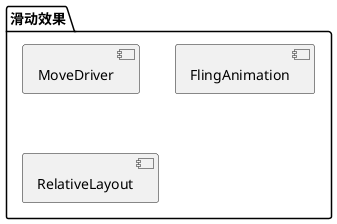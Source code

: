@startuml
/'component "RelativeLayout" as host
component "MoveDriver" as driver
component "FlingAnimation" as animation
'/

package "滑动效果" {
[MoveDriver]
[FlingAnimation]
[RelativeLayout]
}

@enduml